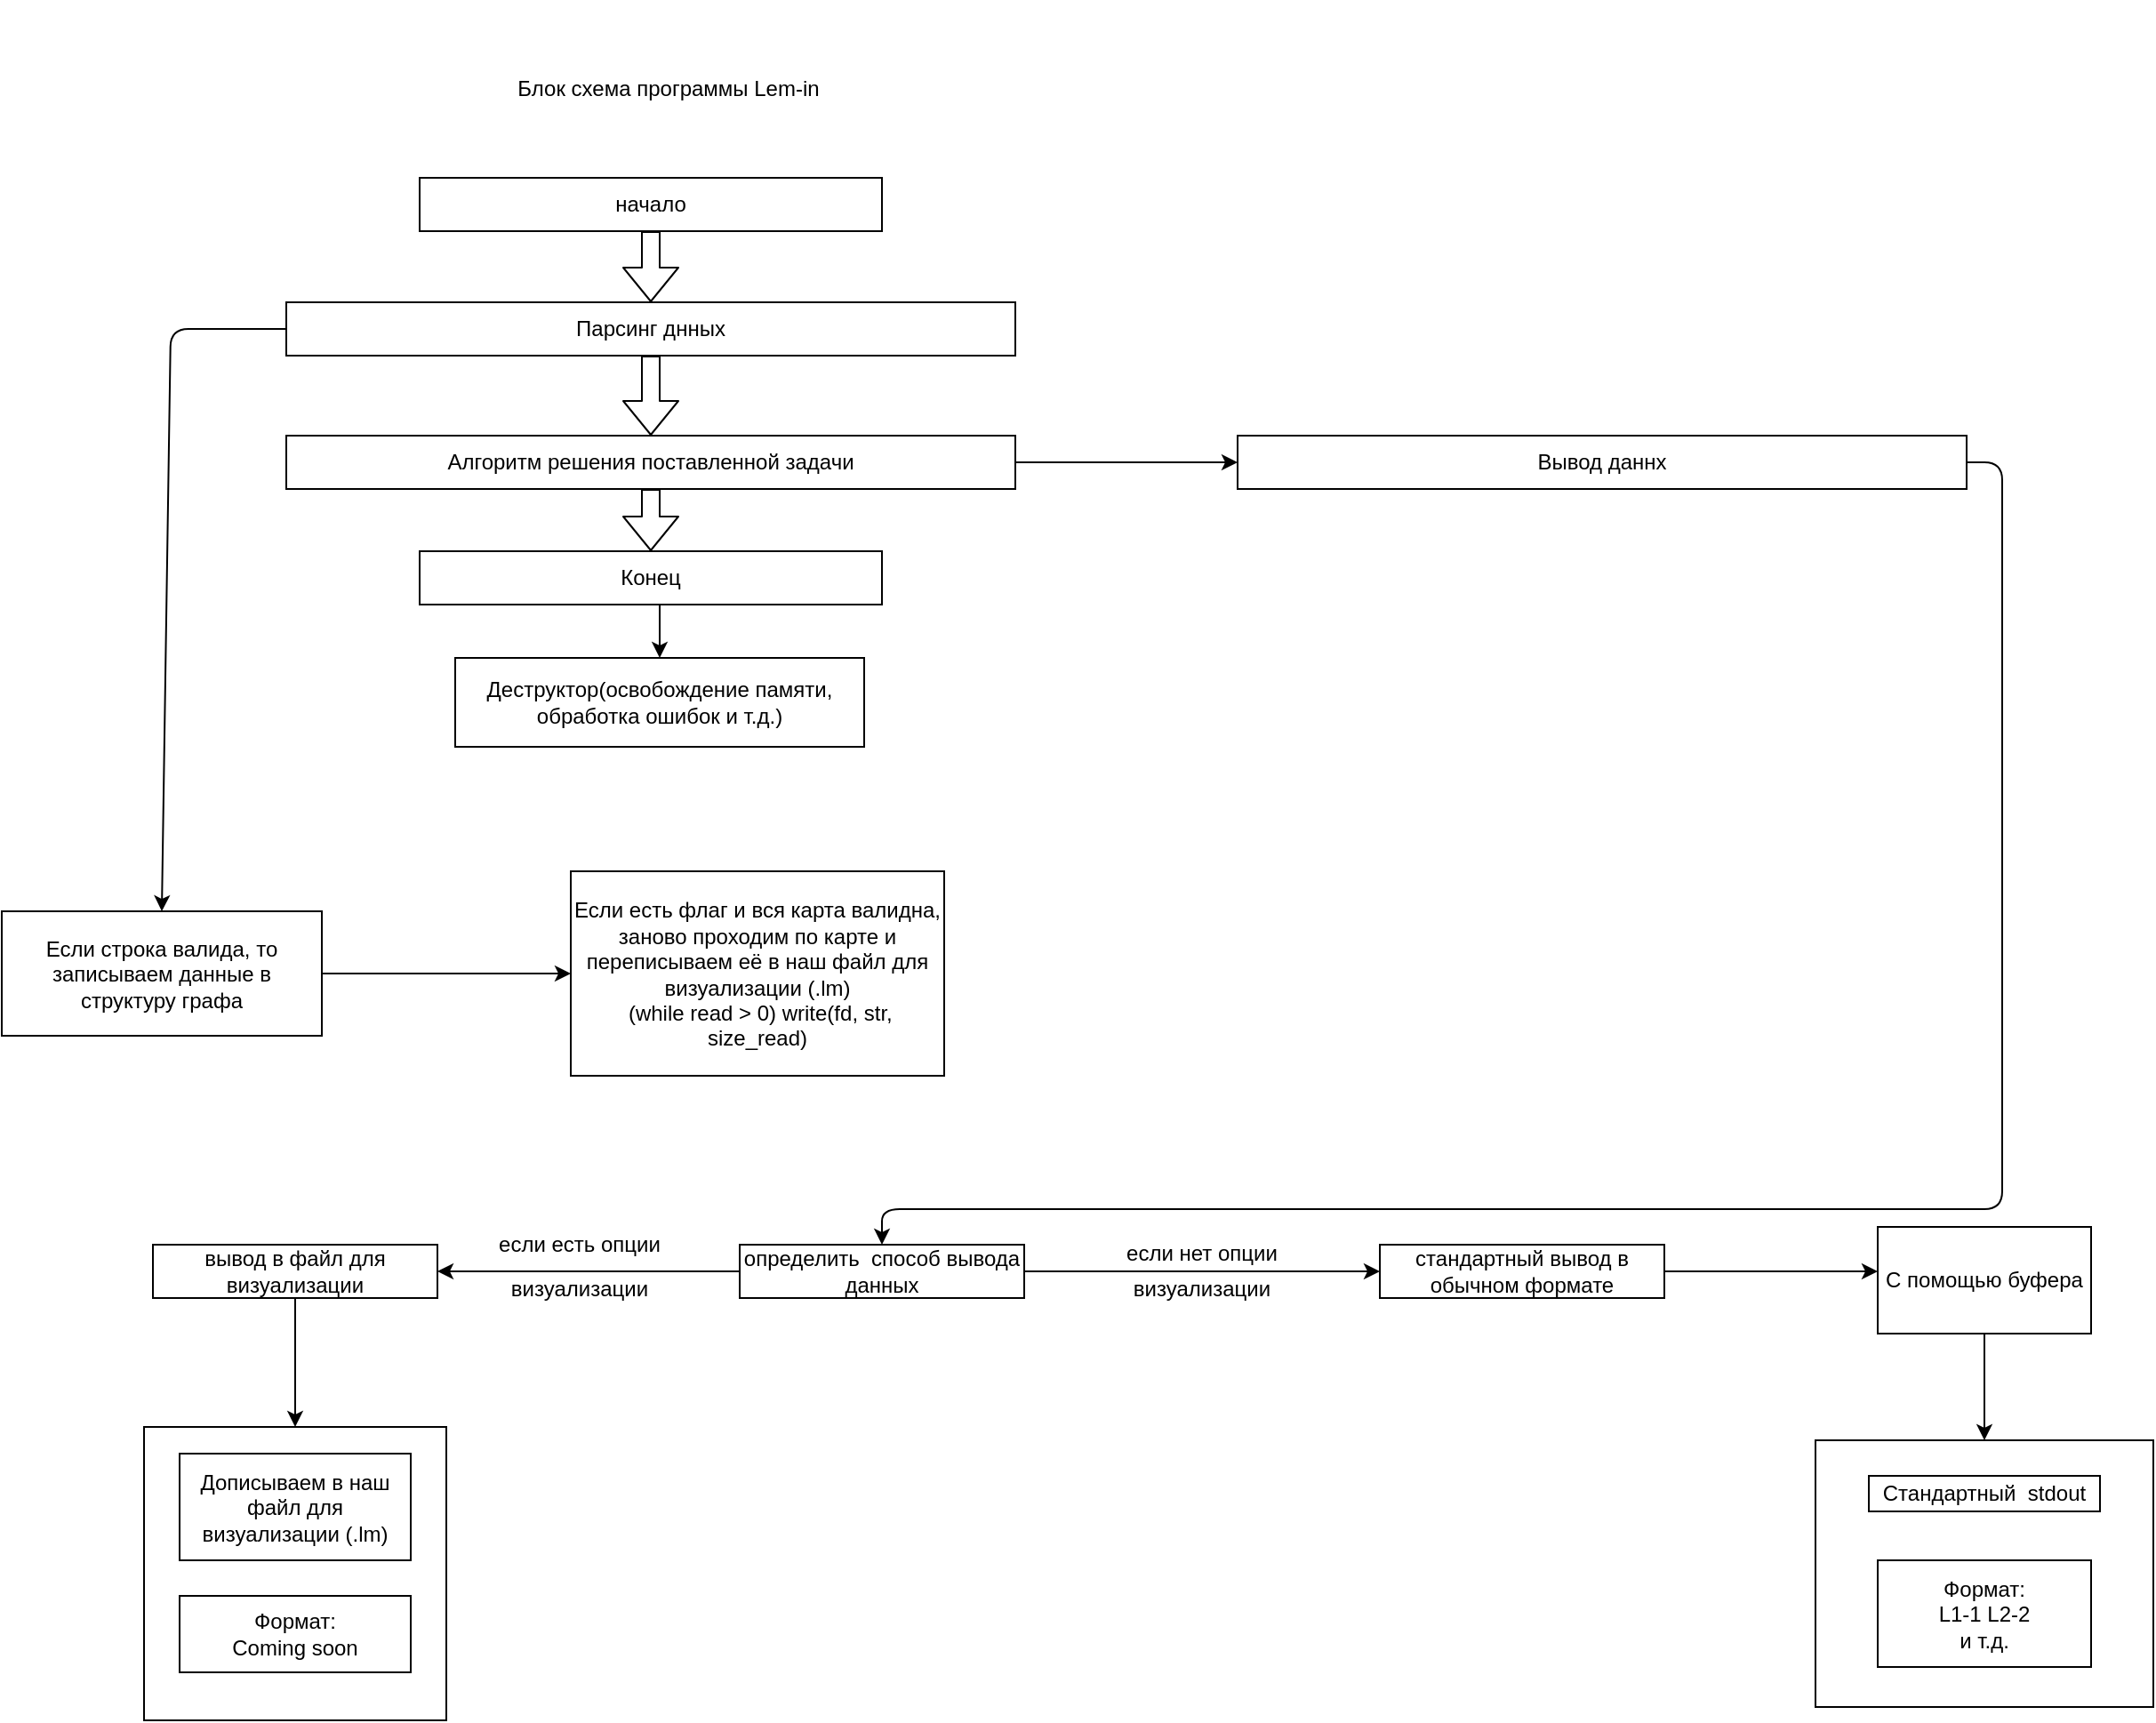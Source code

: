 <mxfile version="12.1.9" type="github" pages="4">
  <diagram id="IuBlKnqQ36GeKzbVnWyI" name="Page-1">
    <mxGraphModel dx="849" dy="3263" grid="1" gridSize="10" guides="1" tooltips="1" connect="1" arrows="1" fold="1" page="1" pageScale="1" pageWidth="827" pageHeight="1169" math="0" shadow="0">
      <root>
        <mxCell id="70QR7fE76TDiEGJoKOWH-0"/>
        <mxCell id="70QR7fE76TDiEGJoKOWH-1" parent="70QR7fE76TDiEGJoKOWH-0"/>
        <mxCell id="70QR7fE76TDiEGJoKOWH-2" value="Блок схема программы Lem-in&lt;br&gt;" style="text;html=1;strokeColor=none;fillColor=none;align=center;verticalAlign=middle;whiteSpace=wrap;rounded=0;" parent="70QR7fE76TDiEGJoKOWH-1" vertex="1">
          <mxGeometry x="290" y="-1200" width="220" height="100" as="geometry"/>
        </mxCell>
        <mxCell id="70QR7fE76TDiEGJoKOWH-3" value="Парсинг днных" style="rounded=0;whiteSpace=wrap;html=1;" parent="70QR7fE76TDiEGJoKOWH-1" vertex="1">
          <mxGeometry x="185" y="-1030" width="410" height="30" as="geometry"/>
        </mxCell>
        <mxCell id="70QR7fE76TDiEGJoKOWH-6" value="" style="endArrow=classic;html=1;entryX=0.5;entryY=0;entryDx=0;entryDy=0;exitX=0;exitY=0.5;exitDx=0;exitDy=0;" parent="70QR7fE76TDiEGJoKOWH-1" source="70QR7fE76TDiEGJoKOWH-3" target="70QR7fE76TDiEGJoKOWH-7" edge="1">
          <mxGeometry width="50" height="50" relative="1" as="geometry">
            <mxPoint x="150" y="-990" as="sourcePoint"/>
            <mxPoint x="380" y="-810" as="targetPoint"/>
            <Array as="points">
              <mxPoint x="120" y="-1015"/>
            </Array>
          </mxGeometry>
        </mxCell>
        <mxCell id="yjAVBK10HBZxViATyy2Q-1" style="edgeStyle=orthogonalEdgeStyle;rounded=0;orthogonalLoop=1;jettySize=auto;html=1;exitX=1;exitY=0.5;exitDx=0;exitDy=0;" parent="70QR7fE76TDiEGJoKOWH-1" source="70QR7fE76TDiEGJoKOWH-7" target="70QR7fE76TDiEGJoKOWH-8" edge="1">
          <mxGeometry relative="1" as="geometry">
            <Array as="points">
              <mxPoint x="255" y="-652"/>
            </Array>
          </mxGeometry>
        </mxCell>
        <mxCell id="70QR7fE76TDiEGJoKOWH-7" value="Если строка валида, то записываем данные в структуру графа" style="rounded=0;whiteSpace=wrap;html=1;" parent="70QR7fE76TDiEGJoKOWH-1" vertex="1">
          <mxGeometry x="25" y="-687.5" width="180" height="70" as="geometry"/>
        </mxCell>
        <mxCell id="70QR7fE76TDiEGJoKOWH-8" value="Если есть флаг и вся карта валидна, заново проходим по карте и переписываем её в наш файл для визуализации (.lm)&lt;br&gt;&amp;nbsp;(while read &amp;gt; 0) write(fd, str, size_read)" style="rounded=0;whiteSpace=wrap;html=1;" parent="70QR7fE76TDiEGJoKOWH-1" vertex="1">
          <mxGeometry x="345" y="-710" width="210" height="115" as="geometry"/>
        </mxCell>
        <mxCell id="P08dZ_8ZiHqVu4landNI-7" style="edgeStyle=orthogonalEdgeStyle;rounded=0;orthogonalLoop=1;jettySize=auto;html=1;exitX=1;exitY=0.5;exitDx=0;exitDy=0;entryX=0;entryY=0.5;entryDx=0;entryDy=0;" parent="70QR7fE76TDiEGJoKOWH-1" source="P08dZ_8ZiHqVu4landNI-1" target="P08dZ_8ZiHqVu4landNI-6" edge="1">
          <mxGeometry relative="1" as="geometry"/>
        </mxCell>
        <mxCell id="P08dZ_8ZiHqVu4landNI-9" style="edgeStyle=orthogonalEdgeStyle;rounded=0;orthogonalLoop=1;jettySize=auto;html=1;exitX=0;exitY=0.5;exitDx=0;exitDy=0;entryX=1;entryY=0.5;entryDx=0;entryDy=0;" parent="70QR7fE76TDiEGJoKOWH-1" source="P08dZ_8ZiHqVu4landNI-1" target="P08dZ_8ZiHqVu4landNI-8" edge="1">
          <mxGeometry relative="1" as="geometry"/>
        </mxCell>
        <mxCell id="P08dZ_8ZiHqVu4landNI-1" value="определить&amp;nbsp; способ вывода данных" style="rounded=0;whiteSpace=wrap;html=1;" parent="70QR7fE76TDiEGJoKOWH-1" vertex="1">
          <mxGeometry x="440" y="-500" width="160" height="30" as="geometry"/>
        </mxCell>
        <mxCell id="P08dZ_8ZiHqVu4landNI-4" value="" style="endArrow=classic;html=1;entryX=0.5;entryY=0;entryDx=0;entryDy=0;exitX=1;exitY=0.5;exitDx=0;exitDy=0;" parent="70QR7fE76TDiEGJoKOWH-1" source="70QR7fE76TDiEGJoKOWH-5" target="P08dZ_8ZiHqVu4landNI-1" edge="1">
          <mxGeometry width="50" height="50" relative="1" as="geometry">
            <mxPoint x="1180" y="-940" as="sourcePoint"/>
            <mxPoint x="210" y="-660" as="targetPoint"/>
            <Array as="points">
              <mxPoint x="1150" y="-940"/>
              <mxPoint x="1150" y="-520"/>
              <mxPoint x="520" y="-520"/>
            </Array>
          </mxGeometry>
        </mxCell>
        <mxCell id="yjAVBK10HBZxViATyy2Q-5" style="edgeStyle=orthogonalEdgeStyle;rounded=0;orthogonalLoop=1;jettySize=auto;html=1;exitX=1;exitY=0.5;exitDx=0;exitDy=0;" parent="70QR7fE76TDiEGJoKOWH-1" source="P08dZ_8ZiHqVu4landNI-6" edge="1">
          <mxGeometry relative="1" as="geometry">
            <mxPoint x="1080" y="-485" as="targetPoint"/>
          </mxGeometry>
        </mxCell>
        <mxCell id="P08dZ_8ZiHqVu4landNI-6" value="стандартный вывод в обычном формате" style="rounded=0;whiteSpace=wrap;html=1;" parent="70QR7fE76TDiEGJoKOWH-1" vertex="1">
          <mxGeometry x="800" y="-500" width="160" height="30" as="geometry"/>
        </mxCell>
        <mxCell id="yjAVBK10HBZxViATyy2Q-29" style="edgeStyle=orthogonalEdgeStyle;rounded=0;orthogonalLoop=1;jettySize=auto;html=1;exitX=0.5;exitY=1;exitDx=0;exitDy=0;entryX=0.5;entryY=0;entryDx=0;entryDy=0;" parent="70QR7fE76TDiEGJoKOWH-1" source="P08dZ_8ZiHqVu4landNI-8" target="yjAVBK10HBZxViATyy2Q-15" edge="1">
          <mxGeometry relative="1" as="geometry"/>
        </mxCell>
        <mxCell id="P08dZ_8ZiHqVu4landNI-8" value="вывод в файл для визуализации" style="rounded=0;whiteSpace=wrap;html=1;" parent="70QR7fE76TDiEGJoKOWH-1" vertex="1">
          <mxGeometry x="110" y="-500" width="160" height="30" as="geometry"/>
        </mxCell>
        <mxCell id="P08dZ_8ZiHqVu4landNI-10" value="если нет опции&lt;br&gt;" style="text;html=1;strokeColor=none;fillColor=none;align=center;verticalAlign=middle;whiteSpace=wrap;rounded=0;" parent="70QR7fE76TDiEGJoKOWH-1" vertex="1">
          <mxGeometry x="620" y="-505" width="160" height="20" as="geometry"/>
        </mxCell>
        <mxCell id="P08dZ_8ZiHqVu4landNI-12" value="если есть опции&lt;br&gt;" style="text;html=1;strokeColor=none;fillColor=none;align=center;verticalAlign=middle;whiteSpace=wrap;rounded=0;" parent="70QR7fE76TDiEGJoKOWH-1" vertex="1">
          <mxGeometry x="270" y="-510" width="160" height="20" as="geometry"/>
        </mxCell>
        <mxCell id="P08dZ_8ZiHqVu4landNI-13" value="визуализации" style="text;html=1;strokeColor=none;fillColor=none;align=center;verticalAlign=middle;whiteSpace=wrap;rounded=0;" parent="70QR7fE76TDiEGJoKOWH-1" vertex="1">
          <mxGeometry x="270" y="-485" width="160" height="20" as="geometry"/>
        </mxCell>
        <mxCell id="P08dZ_8ZiHqVu4landNI-14" value="визуализации" style="text;html=1;strokeColor=none;fillColor=none;align=center;verticalAlign=middle;whiteSpace=wrap;rounded=0;" parent="70QR7fE76TDiEGJoKOWH-1" vertex="1">
          <mxGeometry x="620" y="-485" width="160" height="20" as="geometry"/>
        </mxCell>
        <mxCell id="yjAVBK10HBZxViATyy2Q-3" value="" style="rounded=0;whiteSpace=wrap;html=1;" parent="70QR7fE76TDiEGJoKOWH-1" vertex="1">
          <mxGeometry x="1045" y="-390" width="190" height="150" as="geometry"/>
        </mxCell>
        <mxCell id="70QR7fE76TDiEGJoKOWH-5" value="Вывод даннх" style="rounded=0;whiteSpace=wrap;html=1;" parent="70QR7fE76TDiEGJoKOWH-1" vertex="1">
          <mxGeometry x="720" y="-955" width="410" height="30" as="geometry"/>
        </mxCell>
        <mxCell id="yjAVBK10HBZxViATyy2Q-6" value="" style="endArrow=classic;html=1;exitX=1;exitY=0.5;exitDx=0;exitDy=0;entryX=0;entryY=0.5;entryDx=0;entryDy=0;" parent="70QR7fE76TDiEGJoKOWH-1" source="yjAVBK10HBZxViATyy2Q-23" target="70QR7fE76TDiEGJoKOWH-5" edge="1">
          <mxGeometry width="50" height="50" relative="1" as="geometry">
            <mxPoint x="590" y="-925" as="sourcePoint"/>
            <mxPoint x="170" y="-777.5" as="targetPoint"/>
            <Array as="points"/>
          </mxGeometry>
        </mxCell>
        <mxCell id="yjAVBK10HBZxViATyy2Q-8" value="начало" style="rounded=0;whiteSpace=wrap;html=1;" parent="70QR7fE76TDiEGJoKOWH-1" vertex="1">
          <mxGeometry x="260" y="-1100" width="260" height="30" as="geometry"/>
        </mxCell>
        <mxCell id="aG70zCeq2KR5oKuESdEu-3" style="edgeStyle=orthogonalEdgeStyle;rounded=0;orthogonalLoop=1;jettySize=auto;html=1;exitX=0.5;exitY=1;exitDx=0;exitDy=0;entryX=0.5;entryY=0;entryDx=0;entryDy=0;" edge="1" parent="70QR7fE76TDiEGJoKOWH-1" source="yjAVBK10HBZxViATyy2Q-9" target="aG70zCeq2KR5oKuESdEu-0">
          <mxGeometry relative="1" as="geometry"/>
        </mxCell>
        <mxCell id="yjAVBK10HBZxViATyy2Q-9" value="Конец" style="rounded=0;whiteSpace=wrap;html=1;" parent="70QR7fE76TDiEGJoKOWH-1" vertex="1">
          <mxGeometry x="260" y="-890" width="260" height="30" as="geometry"/>
        </mxCell>
        <mxCell id="yjAVBK10HBZxViATyy2Q-10" value="" style="shape=flexArrow;endArrow=classic;html=1;exitX=0.5;exitY=1;exitDx=0;exitDy=0;entryX=0.5;entryY=0;entryDx=0;entryDy=0;" parent="70QR7fE76TDiEGJoKOWH-1" source="yjAVBK10HBZxViATyy2Q-8" target="70QR7fE76TDiEGJoKOWH-3" edge="1">
          <mxGeometry width="50" height="50" relative="1" as="geometry">
            <mxPoint x="365" y="-1020" as="sourcePoint"/>
            <mxPoint x="415" y="-1070" as="targetPoint"/>
          </mxGeometry>
        </mxCell>
        <mxCell id="yjAVBK10HBZxViATyy2Q-11" value="" style="shape=flexArrow;endArrow=classic;html=1;exitX=0.5;exitY=1;exitDx=0;exitDy=0;entryX=0.5;entryY=0;entryDx=0;entryDy=0;" parent="70QR7fE76TDiEGJoKOWH-1" source="70QR7fE76TDiEGJoKOWH-3" target="yjAVBK10HBZxViATyy2Q-23" edge="1">
          <mxGeometry width="50" height="50" relative="1" as="geometry">
            <mxPoint x="80" y="-90" as="sourcePoint"/>
            <mxPoint x="400" y="-960" as="targetPoint"/>
          </mxGeometry>
        </mxCell>
        <mxCell id="yjAVBK10HBZxViATyy2Q-13" value="Стандартный&amp;nbsp; stdout" style="rounded=0;whiteSpace=wrap;html=1;" parent="70QR7fE76TDiEGJoKOWH-1" vertex="1">
          <mxGeometry x="1075" y="-370" width="130" height="20" as="geometry"/>
        </mxCell>
        <mxCell id="yjAVBK10HBZxViATyy2Q-14" value="Формат:&lt;br&gt;L1-1 L2-2&lt;br&gt;и т.д." style="rounded=0;whiteSpace=wrap;html=1;" parent="70QR7fE76TDiEGJoKOWH-1" vertex="1">
          <mxGeometry x="1080" y="-322.5" width="120" height="60" as="geometry"/>
        </mxCell>
        <mxCell id="yjAVBK10HBZxViATyy2Q-15" value="" style="rounded=0;whiteSpace=wrap;html=1;" parent="70QR7fE76TDiEGJoKOWH-1" vertex="1">
          <mxGeometry x="105" y="-397.5" width="170" height="165" as="geometry"/>
        </mxCell>
        <mxCell id="yjAVBK10HBZxViATyy2Q-18" value="Дописываем в наш файл для визуализации (.lm)" style="rounded=0;whiteSpace=wrap;html=1;" parent="70QR7fE76TDiEGJoKOWH-1" vertex="1">
          <mxGeometry x="125" y="-382.5" width="130" height="60" as="geometry"/>
        </mxCell>
        <mxCell id="yjAVBK10HBZxViATyy2Q-19" value="Формат:&lt;br&gt;Coming soon" style="rounded=0;whiteSpace=wrap;html=1;" parent="70QR7fE76TDiEGJoKOWH-1" vertex="1">
          <mxGeometry x="125" y="-302.5" width="130" height="43" as="geometry"/>
        </mxCell>
        <mxCell id="yjAVBK10HBZxViATyy2Q-20" style="edgeStyle=orthogonalEdgeStyle;rounded=0;orthogonalLoop=1;jettySize=auto;html=1;exitX=0.5;exitY=1;exitDx=0;exitDy=0;" parent="70QR7fE76TDiEGJoKOWH-1" source="yjAVBK10HBZxViATyy2Q-19" target="yjAVBK10HBZxViATyy2Q-19" edge="1">
          <mxGeometry relative="1" as="geometry"/>
        </mxCell>
        <mxCell id="yjAVBK10HBZxViATyy2Q-23" value="Алгоритм решения поставленной задачи" style="rounded=0;whiteSpace=wrap;html=1;" parent="70QR7fE76TDiEGJoKOWH-1" vertex="1">
          <mxGeometry x="185" y="-955" width="410" height="30" as="geometry"/>
        </mxCell>
        <mxCell id="yjAVBK10HBZxViATyy2Q-24" value="" style="shape=flexArrow;endArrow=classic;html=1;exitX=0.5;exitY=1;exitDx=0;exitDy=0;entryX=0.5;entryY=0;entryDx=0;entryDy=0;" parent="70QR7fE76TDiEGJoKOWH-1" source="yjAVBK10HBZxViATyy2Q-23" target="yjAVBK10HBZxViATyy2Q-9" edge="1">
          <mxGeometry width="50" height="50" relative="1" as="geometry">
            <mxPoint x="590" y="-770" as="sourcePoint"/>
            <mxPoint x="640" y="-820" as="targetPoint"/>
            <Array as="points"/>
          </mxGeometry>
        </mxCell>
        <mxCell id="yjAVBK10HBZxViATyy2Q-26" style="edgeStyle=orthogonalEdgeStyle;rounded=0;orthogonalLoop=1;jettySize=auto;html=1;exitX=0.5;exitY=1;exitDx=0;exitDy=0;entryX=0.5;entryY=0;entryDx=0;entryDy=0;" parent="70QR7fE76TDiEGJoKOWH-1" source="yjAVBK10HBZxViATyy2Q-25" target="yjAVBK10HBZxViATyy2Q-3" edge="1">
          <mxGeometry relative="1" as="geometry"/>
        </mxCell>
        <mxCell id="yjAVBK10HBZxViATyy2Q-25" value="С помощью буфера" style="rounded=0;whiteSpace=wrap;html=1;" parent="70QR7fE76TDiEGJoKOWH-1" vertex="1">
          <mxGeometry x="1080" y="-510" width="120" height="60" as="geometry"/>
        </mxCell>
        <mxCell id="aG70zCeq2KR5oKuESdEu-0" value="Деструктор(освобождение памяти, обработка ошибок и т.д.)" style="rounded=0;whiteSpace=wrap;html=1;" vertex="1" parent="70QR7fE76TDiEGJoKOWH-1">
          <mxGeometry x="280" y="-830" width="230" height="50" as="geometry"/>
        </mxCell>
      </root>
    </mxGraphModel>
  </diagram>
  <diagram id="6MLy1zZbLFIsuz1KQNaT" name="Page-2">
    <mxGraphModel dx="849" dy="925" grid="1" gridSize="10" guides="1" tooltips="1" connect="1" arrows="1" fold="1" page="1" pageScale="1" pageWidth="827" pageHeight="1169" math="0" shadow="0">
      <root>
        <mxCell id="Id2d3dVA4Qw0_XKPFbCC-0"/>
        <mxCell id="Id2d3dVA4Qw0_XKPFbCC-1" parent="Id2d3dVA4Qw0_XKPFbCC-0"/>
        <mxCell id="feou47wlenITNWnRFGuk-0" value="Основная структура программы" style="text;html=1;strokeColor=none;fillColor=none;align=center;verticalAlign=middle;whiteSpace=wrap;rounded=0;" parent="Id2d3dVA4Qw0_XKPFbCC-1" vertex="1">
          <mxGeometry x="260" y="10" width="340" height="30" as="geometry"/>
        </mxCell>
        <mxCell id="XpOxNRDngbswz-bvzJzE-0" value="" style="whiteSpace=wrap;html=1;aspect=fixed;" parent="Id2d3dVA4Qw0_XKPFbCC-1" vertex="1">
          <mxGeometry x="80" y="80" width="680" height="680" as="geometry"/>
        </mxCell>
        <mxCell id="XpOxNRDngbswz-bvzJzE-1" value="lem-in" style="text;html=1;strokeColor=none;fillColor=none;align=center;verticalAlign=middle;whiteSpace=wrap;rounded=0;" parent="Id2d3dVA4Qw0_XKPFbCC-1" vertex="1">
          <mxGeometry x="80" y="60" width="60" height="20" as="geometry"/>
        </mxCell>
        <mxCell id="XpOxNRDngbswz-bvzJzE-6" style="edgeStyle=orthogonalEdgeStyle;rounded=0;orthogonalLoop=1;jettySize=auto;html=1;exitX=1;exitY=0.5;exitDx=0;exitDy=0;entryX=0;entryY=0.5;entryDx=0;entryDy=0;" parent="Id2d3dVA4Qw0_XKPFbCC-1" source="XpOxNRDngbswz-bvzJzE-2" target="XpOxNRDngbswz-bvzJzE-4" edge="1">
          <mxGeometry relative="1" as="geometry"/>
        </mxCell>
        <mxCell id="XpOxNRDngbswz-bvzJzE-2" value="статус" style="rounded=0;whiteSpace=wrap;html=1;" parent="Id2d3dVA4Qw0_XKPFbCC-1" vertex="1">
          <mxGeometry x="100" y="90" width="240" height="20" as="geometry"/>
        </mxCell>
        <mxCell id="XpOxNRDngbswz-bvzJzE-9" style="edgeStyle=orthogonalEdgeStyle;rounded=0;orthogonalLoop=1;jettySize=auto;html=1;exitX=1;exitY=0.5;exitDx=0;exitDy=0;entryX=0;entryY=0.5;entryDx=0;entryDy=0;" parent="Id2d3dVA4Qw0_XKPFbCC-1" source="XpOxNRDngbswz-bvzJzE-3" target="XpOxNRDngbswz-bvzJzE-7" edge="1">
          <mxGeometry relative="1" as="geometry"/>
        </mxCell>
        <mxCell id="XpOxNRDngbswz-bvzJzE-3" value="граф" style="rounded=0;whiteSpace=wrap;html=1;" parent="Id2d3dVA4Qw0_XKPFbCC-1" vertex="1">
          <mxGeometry x="100" y="120" width="240" height="20" as="geometry"/>
        </mxCell>
        <mxCell id="XpOxNRDngbswz-bvzJzE-4" value="Перечисление(ошибки обчный статус и тд.)" style="rounded=0;whiteSpace=wrap;html=1;" parent="Id2d3dVA4Qw0_XKPFbCC-1" vertex="1">
          <mxGeometry x="390" y="90" width="290" height="20" as="geometry"/>
        </mxCell>
        <mxCell id="XpOxNRDngbswz-bvzJzE-7" value="Структура" style="rounded=0;whiteSpace=wrap;html=1;" parent="Id2d3dVA4Qw0_XKPFbCC-1" vertex="1">
          <mxGeometry x="390" y="120" width="290" height="20" as="geometry"/>
        </mxCell>
        <mxCell id="XpOxNRDngbswz-bvzJzE-12" style="edgeStyle=orthogonalEdgeStyle;rounded=0;orthogonalLoop=1;jettySize=auto;html=1;exitX=1;exitY=0.5;exitDx=0;exitDy=0;" parent="Id2d3dVA4Qw0_XKPFbCC-1" source="XpOxNRDngbswz-bvzJzE-10" target="XpOxNRDngbswz-bvzJzE-11" edge="1">
          <mxGeometry relative="1" as="geometry"/>
        </mxCell>
        <mxCell id="XpOxNRDngbswz-bvzJzE-10" value="Визуализация" style="rounded=0;whiteSpace=wrap;html=1;" parent="Id2d3dVA4Qw0_XKPFbCC-1" vertex="1">
          <mxGeometry x="100" y="150" width="240" height="20" as="geometry"/>
        </mxCell>
        <mxCell id="XpOxNRDngbswz-bvzJzE-11" value="Структура" style="rounded=0;whiteSpace=wrap;html=1;" parent="Id2d3dVA4Qw0_XKPFbCC-1" vertex="1">
          <mxGeometry x="390" y="150" width="290" height="20" as="geometry"/>
        </mxCell>
        <mxCell id="WgChaiRGqdy0oSyAX2K--2" style="edgeStyle=orthogonalEdgeStyle;rounded=0;orthogonalLoop=1;jettySize=auto;html=1;exitX=1;exitY=0.5;exitDx=0;exitDy=0;entryX=0;entryY=0.5;entryDx=0;entryDy=0;" parent="Id2d3dVA4Qw0_XKPFbCC-1" source="WgChaiRGqdy0oSyAX2K--0" target="WgChaiRGqdy0oSyAX2K--1" edge="1">
          <mxGeometry relative="1" as="geometry"/>
        </mxCell>
        <mxCell id="WgChaiRGqdy0oSyAX2K--0" value="буфер" style="rounded=0;whiteSpace=wrap;html=1;" parent="Id2d3dVA4Qw0_XKPFbCC-1" vertex="1">
          <mxGeometry x="100" y="180" width="240" height="20" as="geometry"/>
        </mxCell>
        <mxCell id="WgChaiRGqdy0oSyAX2K--1" value="Структура" style="rounded=0;whiteSpace=wrap;html=1;" parent="Id2d3dVA4Qw0_XKPFbCC-1" vertex="1">
          <mxGeometry x="390" y="180" width="290" height="20" as="geometry"/>
        </mxCell>
        <mxCell id="iQpZ4bzsgoBlMnYRZNn5-4" value="Путь" style="rounded=0;whiteSpace=wrap;html=1;" parent="Id2d3dVA4Qw0_XKPFbCC-1" vertex="1">
          <mxGeometry x="100" y="220" width="240" height="20" as="geometry"/>
        </mxCell>
        <mxCell id="iQpZ4bzsgoBlMnYRZNn5-5" value="структура" style="rounded=0;whiteSpace=wrap;html=1;" parent="Id2d3dVA4Qw0_XKPFbCC-1" vertex="1">
          <mxGeometry x="390" y="220" width="290" height="20" as="geometry"/>
        </mxCell>
        <mxCell id="iQpZ4bzsgoBlMnYRZNn5-6" style="edgeStyle=orthogonalEdgeStyle;rounded=0;orthogonalLoop=1;jettySize=auto;html=1;exitX=1;exitY=0.5;exitDx=0;exitDy=0;entryX=0;entryY=0.5;entryDx=0;entryDy=0;" parent="Id2d3dVA4Qw0_XKPFbCC-1" edge="1">
          <mxGeometry relative="1" as="geometry">
            <mxPoint x="340" y="229" as="sourcePoint"/>
            <mxPoint x="390" y="229" as="targetPoint"/>
          </mxGeometry>
        </mxCell>
        <mxCell id="V_cW6aQviNg12rvmBbbP-0" value="Муравьи" style="rounded=0;whiteSpace=wrap;html=1;" parent="Id2d3dVA4Qw0_XKPFbCC-1" vertex="1">
          <mxGeometry x="100" y="260" width="240" height="20" as="geometry"/>
        </mxCell>
        <mxCell id="V_cW6aQviNg12rvmBbbP-1" value="структура" style="rounded=0;whiteSpace=wrap;html=1;" parent="Id2d3dVA4Qw0_XKPFbCC-1" vertex="1">
          <mxGeometry x="390" y="260" width="290" height="20" as="geometry"/>
        </mxCell>
        <mxCell id="V_cW6aQviNg12rvmBbbP-2" style="edgeStyle=orthogonalEdgeStyle;rounded=0;orthogonalLoop=1;jettySize=auto;html=1;exitX=1;exitY=0.5;exitDx=0;exitDy=0;entryX=0;entryY=0.5;entryDx=0;entryDy=0;" parent="Id2d3dVA4Qw0_XKPFbCC-1" edge="1">
          <mxGeometry relative="1" as="geometry">
            <mxPoint x="340" y="269" as="sourcePoint"/>
            <mxPoint x="390" y="269" as="targetPoint"/>
          </mxGeometry>
        </mxCell>
      </root>
    </mxGraphModel>
  </diagram>
  <diagram id="4aaQpmsZ0kpih-9BgNMm" name="Page-3">
    <mxGraphModel dx="849" dy="858" grid="1" gridSize="10" guides="1" tooltips="1" connect="1" arrows="1" fold="1" page="1" pageScale="1" pageWidth="827" pageHeight="1169" math="0" shadow="0">
      <root>
        <mxCell id="0"/>
        <mxCell id="1" parent="0"/>
        <mxCell id="rw-wmsg6EbjoOwfhP47d-1" value="" style="rounded=0;whiteSpace=wrap;html=1;" parent="1" vertex="1">
          <mxGeometry x="288.5" y="150" width="213" height="218" as="geometry"/>
        </mxCell>
        <mxCell id="-12Z8EbAYbstD-7HIR9M-1" value="" style="whiteSpace=wrap;html=1;aspect=fixed;" parent="1" vertex="1">
          <mxGeometry x="20" y="20" width="190" height="190" as="geometry"/>
        </mxCell>
        <mxCell id="-12Z8EbAYbstD-7HIR9M-2" value="Граф" style="text;html=1;strokeColor=none;fillColor=none;align=center;verticalAlign=middle;whiteSpace=wrap;rounded=0;" parent="1" vertex="1">
          <mxGeometry x="20" width="40" height="20" as="geometry"/>
        </mxCell>
        <mxCell id="-12Z8EbAYbstD-7HIR9M-5" value="матрица смежности" style="rounded=1;whiteSpace=wrap;html=1;" parent="1" vertex="1">
          <mxGeometry x="30" y="30" width="150" height="30" as="geometry"/>
        </mxCell>
        <mxCell id="-12Z8EbAYbstD-7HIR9M-6" value="Массив стр. комнта" style="rounded=1;whiteSpace=wrap;html=1;" parent="1" vertex="1">
          <mxGeometry x="30" y="70" width="150" height="25" as="geometry"/>
        </mxCell>
        <mxCell id="-12Z8EbAYbstD-7HIR9M-7" value="матрица инцидентности" style="rounded=1;whiteSpace=wrap;html=1;" parent="1" vertex="1">
          <mxGeometry x="30" y="105" width="150" height="25" as="geometry"/>
        </mxCell>
        <mxCell id="-12Z8EbAYbstD-7HIR9M-9" value="" style="endArrow=classic;html=1;entryX=-0.006;entryY=0.178;entryDx=0;entryDy=0;entryPerimeter=0;" parent="1" source="-12Z8EbAYbstD-7HIR9M-6" target="rw-wmsg6EbjoOwfhP47d-1" edge="1">
          <mxGeometry width="50" height="50" relative="1" as="geometry">
            <mxPoint x="230" y="225" as="sourcePoint"/>
            <mxPoint x="310" y="159.28" as="targetPoint"/>
            <Array as="points"/>
          </mxGeometry>
        </mxCell>
        <mxCell id="-12Z8EbAYbstD-7HIR9M-10" value="структура комнаты" style="text;html=1;strokeColor=none;fillColor=none;align=center;verticalAlign=middle;whiteSpace=wrap;rounded=0;" parent="1" vertex="1">
          <mxGeometry x="310" y="92" width="140" height="20" as="geometry"/>
        </mxCell>
        <mxCell id="-12Z8EbAYbstD-7HIR9M-12" value="Массив структур ребер" style="rounded=1;whiteSpace=wrap;html=1;" parent="1" vertex="1">
          <mxGeometry x="320" y="320" width="150" height="30" as="geometry"/>
        </mxCell>
        <mxCell id="-12Z8EbAYbstD-7HIR9M-13" value="" style="endArrow=classic;html=1;exitX=1;exitY=0.5;exitDx=0;exitDy=0;" parent="1" source="-12Z8EbAYbstD-7HIR9M-12" target="-12Z8EbAYbstD-7HIR9M-14" edge="1">
          <mxGeometry width="50" height="50" relative="1" as="geometry">
            <mxPoint x="590" y="525" as="sourcePoint"/>
            <mxPoint x="560" y="340" as="targetPoint"/>
            <Array as="points">
              <mxPoint x="520" y="300"/>
            </Array>
          </mxGeometry>
        </mxCell>
        <mxCell id="-12Z8EbAYbstD-7HIR9M-14" value="" style="whiteSpace=wrap;html=1;aspect=fixed;" parent="1" vertex="1">
          <mxGeometry x="520" y="300" width="200" height="200" as="geometry"/>
        </mxCell>
        <mxCell id="-12Z8EbAYbstD-7HIR9M-15" value="структура ребра" style="text;html=1;strokeColor=none;fillColor=none;align=center;verticalAlign=middle;whiteSpace=wrap;rounded=0;" parent="1" vertex="1">
          <mxGeometry x="520" y="280" width="140" height="20" as="geometry"/>
        </mxCell>
        <mxCell id="-12Z8EbAYbstD-7HIR9M-16" value="Количество ферамона" style="rounded=1;whiteSpace=wrap;html=1;" parent="1" vertex="1">
          <mxGeometry x="540" y="315" width="150" height="30" as="geometry"/>
        </mxCell>
        <mxCell id="-12Z8EbAYbstD-7HIR9M-17" value="указатель на комнату" style="rounded=1;whiteSpace=wrap;html=1;" parent="1" vertex="1">
          <mxGeometry x="545" y="450" width="150" height="30" as="geometry"/>
        </mxCell>
        <mxCell id="-12Z8EbAYbstD-7HIR9M-18" value="" style="curved=1;endArrow=classic;html=1;exitX=0;exitY=0.5;exitDx=0;exitDy=0;entryX=1;entryY=0.5;entryDx=0;entryDy=0;" parent="1" source="-12Z8EbAYbstD-7HIR9M-17" target="-12Z8EbAYbstD-7HIR9M-6" edge="1">
          <mxGeometry width="50" height="50" relative="1" as="geometry">
            <mxPoint x="445" y="609" as="sourcePoint"/>
            <mxPoint x="495" y="559" as="targetPoint"/>
            <Array as="points">
              <mxPoint x="490" y="630"/>
              <mxPoint x="280" y="640"/>
              <mxPoint x="-70" y="510"/>
            </Array>
          </mxGeometry>
        </mxCell>
        <mxCell id="-12Z8EbAYbstD-7HIR9M-27" value="&lt;table border=&quot;0&quot; width=&quot;100%&quot; style=&quot;width: 100% ; height: 100% ; border-collapse: collapse&quot;&gt;&lt;tbody&gt;&lt;tr&gt;&lt;td align=&quot;center&quot;&gt;0&lt;/td&gt;&lt;td align=&quot;center&quot;&gt;1&lt;/td&gt;&lt;td align=&quot;center&quot;&gt;1&lt;/td&gt;&lt;/tr&gt;&lt;tr&gt;&lt;td align=&quot;center&quot;&gt;1&lt;/td&gt;&lt;td align=&quot;center&quot;&gt;0&lt;/td&gt;&lt;td align=&quot;center&quot;&gt;1&lt;/td&gt;&lt;/tr&gt;&lt;tr&gt;&lt;td align=&quot;center&quot;&gt;1&lt;/td&gt;&lt;td align=&quot;center&quot;&gt;1&lt;/td&gt;&lt;td align=&quot;center&quot;&gt;0&lt;/td&gt;&lt;/tr&gt;&lt;/tbody&gt;&lt;/table&gt;" style="text;html=1;strokeColor=#c0c0c0;fillColor=none;overflow=fill;" parent="1" vertex="1">
          <mxGeometry x="100" y="780" width="180" height="140" as="geometry"/>
        </mxCell>
        <mxCell id="-12Z8EbAYbstD-7HIR9M-28" value="Номера комнат(вершины)" style="text;html=1;strokeColor=none;fillColor=none;align=center;verticalAlign=middle;whiteSpace=wrap;rounded=0;" parent="1" vertex="1">
          <mxGeometry x="100" y="760" width="170" height="20" as="geometry"/>
        </mxCell>
        <mxCell id="-12Z8EbAYbstD-7HIR9M-29" value="Номера комнат(вершины)" style="text;html=1;strokeColor=none;fillColor=none;align=center;verticalAlign=middle;whiteSpace=wrap;rounded=0;rotation=90;" parent="1" vertex="1">
          <mxGeometry y="850" width="170" height="20" as="geometry"/>
        </mxCell>
        <mxCell id="-12Z8EbAYbstD-7HIR9M-30" value="" style="endArrow=classic;html=1;entryX=-0.011;entryY=-0.015;entryDx=0;entryDy=0;entryPerimeter=0;exitX=1;exitY=0.5;exitDx=0;exitDy=0;" parent="1" source="-12Z8EbAYbstD-7HIR9M-5" target="-12Z8EbAYbstD-7HIR9M-27" edge="1">
          <mxGeometry width="50" height="50" relative="1" as="geometry">
            <mxPoint x="210" y="790" as="sourcePoint"/>
            <mxPoint x="260" y="740" as="targetPoint"/>
          </mxGeometry>
        </mxCell>
        <mxCell id="-12Z8EbAYbstD-7HIR9M-33" value="Название комнаты" style="rounded=1;whiteSpace=wrap;html=1;" parent="1" vertex="1">
          <mxGeometry x="320" y="160" width="150" height="25" as="geometry"/>
        </mxCell>
        <mxCell id="-12Z8EbAYbstD-7HIR9M-34" value="координаты" style="rounded=1;whiteSpace=wrap;html=1;" parent="1" vertex="1">
          <mxGeometry x="320" y="197.5" width="150" height="25" as="geometry"/>
        </mxCell>
        <mxCell id="-12Z8EbAYbstD-7HIR9M-38" value="" style="rounded=0;whiteSpace=wrap;html=1;" parent="1" vertex="1">
          <mxGeometry x="560" y="114.5" width="190" height="88" as="geometry"/>
        </mxCell>
        <mxCell id="-12Z8EbAYbstD-7HIR9M-39" value="координаты" style="rounded=1;whiteSpace=wrap;html=1;" parent="1" vertex="1">
          <mxGeometry x="560" y="89.5" width="150" height="25" as="geometry"/>
        </mxCell>
        <mxCell id="-12Z8EbAYbstD-7HIR9M-40" value="" style="rounded=0;whiteSpace=wrap;html=1;" parent="1" vertex="1">
          <mxGeometry x="575" y="130" width="65" height="20" as="geometry"/>
        </mxCell>
        <mxCell id="-12Z8EbAYbstD-7HIR9M-41" value="X" style="text;html=1;strokeColor=none;fillColor=none;align=center;verticalAlign=middle;whiteSpace=wrap;rounded=0;" parent="1" vertex="1">
          <mxGeometry x="580" y="130" width="40" height="20" as="geometry"/>
        </mxCell>
        <mxCell id="-12Z8EbAYbstD-7HIR9M-43" value="" style="rounded=0;whiteSpace=wrap;html=1;" parent="1" vertex="1">
          <mxGeometry x="575" y="160" width="65" height="20" as="geometry"/>
        </mxCell>
        <mxCell id="-12Z8EbAYbstD-7HIR9M-44" value="Y" style="text;html=1;strokeColor=none;fillColor=none;align=center;verticalAlign=middle;whiteSpace=wrap;rounded=0;" parent="1" vertex="1">
          <mxGeometry x="580" y="160" width="40" height="20" as="geometry"/>
        </mxCell>
        <mxCell id="-12Z8EbAYbstD-7HIR9M-45" value="" style="endArrow=classic;html=1;exitX=1;exitY=0.5;exitDx=0;exitDy=0;entryX=0;entryY=0.25;entryDx=0;entryDy=0;" parent="1" source="-12Z8EbAYbstD-7HIR9M-34" target="-12Z8EbAYbstD-7HIR9M-39" edge="1">
          <mxGeometry width="50" height="50" relative="1" as="geometry">
            <mxPoint x="515" y="265" as="sourcePoint"/>
            <mxPoint x="565" y="215" as="targetPoint"/>
          </mxGeometry>
        </mxCell>
        <mxCell id="-12Z8EbAYbstD-7HIR9M-46" value="количество ребер(связей)" style="rounded=1;whiteSpace=wrap;html=1;" parent="1" vertex="1">
          <mxGeometry x="320" y="282.5" width="150" height="25" as="geometry"/>
        </mxCell>
        <mxCell id="-12Z8EbAYbstD-7HIR9M-49" value="" style="shape=flexArrow;endArrow=classic;html=1;entryX=0.5;entryY=0;entryDx=0;entryDy=0;" parent="1" source="-12Z8EbAYbstD-7HIR9M-12" edge="1">
          <mxGeometry width="50" height="50" relative="1" as="geometry">
            <mxPoint x="410" y="360" as="sourcePoint"/>
            <mxPoint x="635" y="760" as="targetPoint"/>
          </mxGeometry>
        </mxCell>
        <mxCell id="-12Z8EbAYbstD-7HIR9M-58" value="" style="rounded=0;comic=1;strokeWidth=2;endArrow=blockThin;html=1;fontFamily=Comic Sans MS;fontStyle=1;exitX=0.5;exitY=1;exitDx=0;exitDy=0;entryX=0.09;entryY=-0.07;entryDx=0;entryDy=0;entryPerimeter=0;" parent="1" source="-12Z8EbAYbstD-7HIR9M-14" edge="1">
          <mxGeometry width="50" height="50" relative="1" as="geometry">
            <mxPoint x="635" y="634" as="sourcePoint"/>
            <mxPoint x="507.9" y="755.8" as="targetPoint"/>
          </mxGeometry>
        </mxCell>
        <mxCell id="-12Z8EbAYbstD-7HIR9M-59" value="" style="rounded=0;comic=1;strokeWidth=2;endArrow=blockThin;html=1;fontFamily=Comic Sans MS;fontStyle=1;entryX=0.31;entryY=-0.053;entryDx=0;entryDy=0;entryPerimeter=0;" parent="1" edge="1">
          <mxGeometry width="50" height="50" relative="1" as="geometry">
            <mxPoint x="620" y="500" as="sourcePoint"/>
            <mxPoint x="576.1" y="756.82" as="targetPoint"/>
          </mxGeometry>
        </mxCell>
        <mxCell id="-12Z8EbAYbstD-7HIR9M-60" value="" style="rounded=0;comic=1;strokeWidth=2;endArrow=blockThin;html=1;fontFamily=Comic Sans MS;fontStyle=1;" parent="1" edge="1">
          <mxGeometry width="50" height="50" relative="1" as="geometry">
            <mxPoint x="620" y="503" as="sourcePoint"/>
            <mxPoint x="650" y="750" as="targetPoint"/>
          </mxGeometry>
        </mxCell>
        <mxCell id="-12Z8EbAYbstD-7HIR9M-62" value="" style="rounded=0;comic=1;strokeWidth=2;endArrow=blockThin;html=1;fontFamily=Comic Sans MS;fontStyle=1;" parent="1" edge="1">
          <mxGeometry width="50" height="50" relative="1" as="geometry">
            <mxPoint x="620" y="500" as="sourcePoint"/>
            <mxPoint x="750" y="750" as="targetPoint"/>
          </mxGeometry>
        </mxCell>
        <mxCell id="vPUwJoifgNaBdUZhoC46-2" value="" style="rounded=0;whiteSpace=wrap;html=1;" parent="1" vertex="1">
          <mxGeometry x="85" y="1050" width="245" height="180" as="geometry"/>
        </mxCell>
        <mxCell id="vPUwJoifgNaBdUZhoC46-3" value="Буфер" style="text;html=1;strokeColor=none;fillColor=none;align=center;verticalAlign=middle;whiteSpace=wrap;rounded=0;" parent="1" vertex="1">
          <mxGeometry x="85" y="1030" width="55" height="20" as="geometry"/>
        </mxCell>
        <mxCell id="vPUwJoifgNaBdUZhoC46-4" value="Строка_буфер[фиксированного размера (BUF_SIZE)] из стека" style="rounded=0;whiteSpace=wrap;html=1;" parent="1" vertex="1">
          <mxGeometry x="107.5" y="1070" width="200" height="35" as="geometry"/>
        </mxCell>
        <mxCell id="vPUwJoifgNaBdUZhoC46-5" value="Текущие положение&amp;nbsp;" style="rounded=0;whiteSpace=wrap;html=1;" parent="1" vertex="1">
          <mxGeometry x="107.5" y="1122.5" width="200" height="35" as="geometry"/>
        </mxCell>
        <mxCell id="vPUwJoifgNaBdUZhoC46-6" value="Конец буфера" style="rounded=0;whiteSpace=wrap;html=1;" parent="1" vertex="1">
          <mxGeometry x="105" y="1169" width="200" height="35" as="geometry"/>
        </mxCell>
        <mxCell id="THmEjyQcd0szI2f3kqm9-1" value="" style="rounded=0;whiteSpace=wrap;html=1;" parent="1" vertex="1">
          <mxGeometry x="83.5" y="1310" width="245" height="130" as="geometry"/>
        </mxCell>
        <mxCell id="THmEjyQcd0szI2f3kqm9-3" value="Флаг(t_boolean)" style="rounded=0;whiteSpace=wrap;html=1;" parent="1" vertex="1">
          <mxGeometry x="103.5" y="1330" width="200" height="35" as="geometry"/>
        </mxCell>
        <mxCell id="EqJMiD2DDN_o2IAijeCI-8" style="edgeStyle=orthogonalEdgeStyle;rounded=0;orthogonalLoop=1;jettySize=auto;html=1;exitX=1;exitY=0.5;exitDx=0;exitDy=0;entryX=-0.005;entryY=0.121;entryDx=0;entryDy=0;entryPerimeter=0;" parent="1" source="THmEjyQcd0szI2f3kqm9-4" target="THmEjyQcd0szI2f3kqm9-9" edge="1">
          <mxGeometry relative="1" as="geometry">
            <Array as="points">
              <mxPoint x="380" y="1400"/>
              <mxPoint x="380" y="1086"/>
            </Array>
          </mxGeometry>
        </mxCell>
        <mxCell id="THmEjyQcd0szI2f3kqm9-4" value="Структура файл" style="rounded=0;whiteSpace=wrap;html=1;" parent="1" vertex="1">
          <mxGeometry x="103.5" y="1382.5" width="200" height="35" as="geometry"/>
        </mxCell>
        <mxCell id="THmEjyQcd0szI2f3kqm9-6" value="Визуализация" style="text;html=1;strokeColor=none;fillColor=none;align=center;verticalAlign=middle;whiteSpace=wrap;rounded=0;" parent="1" vertex="1">
          <mxGeometry x="81.5" y="1290" width="93" height="20" as="geometry"/>
        </mxCell>
        <mxCell id="THmEjyQcd0szI2f3kqm9-9" value="" style="rounded=0;whiteSpace=wrap;html=1;" parent="1" vertex="1">
          <mxGeometry x="482" y="1070" width="245" height="130" as="geometry"/>
        </mxCell>
        <mxCell id="THmEjyQcd0szI2f3kqm9-10" value="Дескриптор" style="rounded=0;whiteSpace=wrap;html=1;" parent="1" vertex="1">
          <mxGeometry x="502" y="1090" width="200" height="35" as="geometry"/>
        </mxCell>
        <mxCell id="THmEjyQcd0szI2f3kqm9-11" value="Название файла(.lm) - всегда статичное" style="rounded=0;whiteSpace=wrap;html=1;" parent="1" vertex="1">
          <mxGeometry x="504" y="1142.5" width="200" height="35" as="geometry"/>
        </mxCell>
        <mxCell id="THmEjyQcd0szI2f3kqm9-12" value="Файл" style="text;html=1;strokeColor=none;fillColor=none;align=center;verticalAlign=middle;whiteSpace=wrap;rounded=0;" parent="1" vertex="1">
          <mxGeometry x="480" y="1050" width="93" height="20" as="geometry"/>
        </mxCell>
        <mxCell id="ItkZbXfxWz6UWVwRD83I-1" value="" style="rounded=0;whiteSpace=wrap;html=1;" parent="1" vertex="1">
          <mxGeometry x="482" y="1295" width="245" height="235" as="geometry"/>
        </mxCell>
        <mxCell id="ItkZbXfxWz6UWVwRD83I-2" value="Путь" style="text;html=1;strokeColor=none;fillColor=none;align=center;verticalAlign=middle;whiteSpace=wrap;rounded=0;" parent="1" vertex="1">
          <mxGeometry x="482" y="1275" width="55" height="20" as="geometry"/>
        </mxCell>
        <mxCell id="ItkZbXfxWz6UWVwRD83I-3" value="Начало" style="rounded=0;whiteSpace=wrap;html=1;" parent="1" vertex="1">
          <mxGeometry x="504.5" y="1315" width="200" height="35" as="geometry"/>
        </mxCell>
        <mxCell id="ItkZbXfxWz6UWVwRD83I-4" value="Конец" style="rounded=0;whiteSpace=wrap;html=1;" parent="1" vertex="1">
          <mxGeometry x="504.5" y="1367.5" width="200" height="35" as="geometry"/>
        </mxCell>
        <mxCell id="ItkZbXfxWz6UWVwRD83I-5" value="Массив комнат по которым мы дойдём до конца" style="rounded=0;whiteSpace=wrap;html=1;" parent="1" vertex="1">
          <mxGeometry x="507.5" y="1470" width="200" height="35" as="geometry"/>
        </mxCell>
        <mxCell id="FGVmUWFZReUc8Gdw65SD-5" value="" style="group" parent="1" vertex="1" connectable="0">
          <mxGeometry x="460" y="740" width="110" height="110" as="geometry"/>
        </mxCell>
        <mxCell id="FGVmUWFZReUc8Gdw65SD-1" value="" style="whiteSpace=wrap;html=1;aspect=fixed;" parent="FGVmUWFZReUc8Gdw65SD-5" vertex="1">
          <mxGeometry y="15.0" width="79.167" height="79.167" as="geometry"/>
        </mxCell>
        <mxCell id="FGVmUWFZReUc8Gdw65SD-3" value="&lt;font style=&quot;font-size: 8px&quot;&gt;Количество ферамона&lt;/font&gt;" style="rounded=1;whiteSpace=wrap;html=1;" parent="FGVmUWFZReUc8Gdw65SD-5" vertex="1">
          <mxGeometry x="12" y="18" width="58" height="32" as="geometry"/>
        </mxCell>
        <mxCell id="FGVmUWFZReUc8Gdw65SD-4" value="&lt;font style=&quot;font-size: 7px&quot;&gt;указатель на комнату 1&lt;/font&gt;" style="rounded=1;whiteSpace=wrap;html=1;" parent="FGVmUWFZReUc8Gdw65SD-5" vertex="1">
          <mxGeometry x="12" y="54.5" width="53" height="34" as="geometry"/>
        </mxCell>
        <mxCell id="FGVmUWFZReUc8Gdw65SD-17" value="" style="group" parent="1" vertex="1" connectable="0">
          <mxGeometry x="539" y="740" width="110" height="110" as="geometry"/>
        </mxCell>
        <mxCell id="FGVmUWFZReUc8Gdw65SD-18" value="" style="whiteSpace=wrap;html=1;aspect=fixed;" parent="FGVmUWFZReUc8Gdw65SD-17" vertex="1">
          <mxGeometry y="15.0" width="79.167" height="79.167" as="geometry"/>
        </mxCell>
        <mxCell id="FGVmUWFZReUc8Gdw65SD-19" value="&lt;font style=&quot;font-size: 8px&quot;&gt;Количество ферамона&lt;/font&gt;" style="rounded=1;whiteSpace=wrap;html=1;" parent="FGVmUWFZReUc8Gdw65SD-17" vertex="1">
          <mxGeometry x="12" y="18" width="58" height="32" as="geometry"/>
        </mxCell>
        <mxCell id="FGVmUWFZReUc8Gdw65SD-20" value="&lt;font style=&quot;font-size: 7px&quot;&gt;указатель на комнату 2&lt;/font&gt;" style="rounded=1;whiteSpace=wrap;html=1;" parent="FGVmUWFZReUc8Gdw65SD-17" vertex="1">
          <mxGeometry x="12" y="54.5" width="53" height="34" as="geometry"/>
        </mxCell>
        <mxCell id="FGVmUWFZReUc8Gdw65SD-21" value="" style="group" parent="1" vertex="1" connectable="0">
          <mxGeometry x="618" y="740" width="110" height="110" as="geometry"/>
        </mxCell>
        <mxCell id="FGVmUWFZReUc8Gdw65SD-22" value="" style="whiteSpace=wrap;html=1;aspect=fixed;" parent="FGVmUWFZReUc8Gdw65SD-21" vertex="1">
          <mxGeometry y="15.0" width="79.167" height="79.167" as="geometry"/>
        </mxCell>
        <mxCell id="FGVmUWFZReUc8Gdw65SD-23" value="&lt;font style=&quot;font-size: 8px&quot;&gt;Количество ферамона&lt;/font&gt;" style="rounded=1;whiteSpace=wrap;html=1;" parent="FGVmUWFZReUc8Gdw65SD-21" vertex="1">
          <mxGeometry x="12" y="18" width="58" height="32" as="geometry"/>
        </mxCell>
        <mxCell id="FGVmUWFZReUc8Gdw65SD-24" value="&lt;font style=&quot;font-size: 7px&quot;&gt;указатель на комнату 3&lt;/font&gt;" style="rounded=1;whiteSpace=wrap;html=1;" parent="FGVmUWFZReUc8Gdw65SD-21" vertex="1">
          <mxGeometry x="12" y="54.5" width="53" height="34" as="geometry"/>
        </mxCell>
        <mxCell id="FGVmUWFZReUc8Gdw65SD-25" value="" style="group" parent="1" vertex="1" connectable="0">
          <mxGeometry x="700" y="740" width="110" height="110" as="geometry"/>
        </mxCell>
        <mxCell id="FGVmUWFZReUc8Gdw65SD-26" value="" style="whiteSpace=wrap;html=1;aspect=fixed;" parent="FGVmUWFZReUc8Gdw65SD-25" vertex="1">
          <mxGeometry y="15.0" width="79.167" height="79.167" as="geometry"/>
        </mxCell>
        <mxCell id="FGVmUWFZReUc8Gdw65SD-27" value="&lt;font style=&quot;font-size: 8px&quot;&gt;Количество ферамона&lt;/font&gt;" style="rounded=1;whiteSpace=wrap;html=1;" parent="FGVmUWFZReUc8Gdw65SD-25" vertex="1">
          <mxGeometry x="12" y="18" width="58" height="32" as="geometry"/>
        </mxCell>
        <mxCell id="FGVmUWFZReUc8Gdw65SD-28" value="&lt;font style=&quot;font-size: 7px&quot;&gt;указатель на комнату 4&lt;/font&gt;" style="rounded=1;whiteSpace=wrap;html=1;" parent="FGVmUWFZReUc8Gdw65SD-25" vertex="1">
          <mxGeometry x="16" y="54.5" width="53" height="34" as="geometry"/>
        </mxCell>
        <mxCell id="1eWkoF9FCEJjoOAdKbmf-2" value="Размер пути (количество комнат)" style="rounded=0;whiteSpace=wrap;html=1;" parent="1" vertex="1">
          <mxGeometry x="507.5" y="1414" width="200" height="35" as="geometry"/>
        </mxCell>
        <mxCell id="EqJMiD2DDN_o2IAijeCI-1" value="" style="rounded=0;whiteSpace=wrap;html=1;" parent="1" vertex="1">
          <mxGeometry x="81" y="1540" width="245" height="130" as="geometry"/>
        </mxCell>
        <mxCell id="EqJMiD2DDN_o2IAijeCI-2" value="Муравей" style="text;html=1;strokeColor=none;fillColor=none;align=center;verticalAlign=middle;whiteSpace=wrap;rounded=0;" parent="1" vertex="1">
          <mxGeometry x="81" y="1520" width="55" height="20" as="geometry"/>
        </mxCell>
        <mxCell id="EqJMiD2DDN_o2IAijeCI-3" value="Имя - строка" style="rounded=0;whiteSpace=wrap;html=1;" parent="1" vertex="1">
          <mxGeometry x="103.5" y="1560" width="200" height="35" as="geometry"/>
        </mxCell>
        <mxCell id="EqJMiD2DDN_o2IAijeCI-7" style="edgeStyle=orthogonalEdgeStyle;rounded=0;orthogonalLoop=1;jettySize=auto;html=1;exitX=1;exitY=0.5;exitDx=0;exitDy=0;entryX=-0.001;entryY=0.165;entryDx=0;entryDy=0;entryPerimeter=0;" parent="1" source="EqJMiD2DDN_o2IAijeCI-4" target="ItkZbXfxWz6UWVwRD83I-1" edge="1">
          <mxGeometry relative="1" as="geometry">
            <Array as="points">
              <mxPoint x="450" y="1630"/>
              <mxPoint x="450" y="1334"/>
            </Array>
          </mxGeometry>
        </mxCell>
        <mxCell id="EqJMiD2DDN_o2IAijeCI-4" value="Путь" style="rounded=0;whiteSpace=wrap;html=1;" parent="1" vertex="1">
          <mxGeometry x="103.5" y="1612.5" width="200" height="35" as="geometry"/>
        </mxCell>
        <mxCell id="rw-wmsg6EbjoOwfhP47d-3" value="Номер муравья = index += 1),&amp;nbsp;&lt;br&gt;если -1 -- то комната занята" style="rounded=1;whiteSpace=wrap;html=1;" parent="1" vertex="1">
          <mxGeometry x="300" y="234" width="190" height="36" as="geometry"/>
        </mxCell>
        <mxCell id="p1wBadYiH8ae8JkYm8uJ-1" value="" style="rounded=0;whiteSpace=wrap;html=1;" parent="1" vertex="1">
          <mxGeometry x="87.5" y="1750" width="245" height="130" as="geometry"/>
        </mxCell>
        <mxCell id="p1wBadYiH8ae8JkYm8uJ-2" value="Колония" style="text;html=1;strokeColor=none;fillColor=none;align=center;verticalAlign=middle;whiteSpace=wrap;rounded=0;" parent="1" vertex="1">
          <mxGeometry x="87.5" y="1730" width="55" height="20" as="geometry"/>
        </mxCell>
        <mxCell id="p1wBadYiH8ae8JkYm8uJ-3" value="Количество муравьёв" style="rounded=0;whiteSpace=wrap;html=1;" parent="1" vertex="1">
          <mxGeometry x="110" y="1770" width="200" height="35" as="geometry"/>
        </mxCell>
        <mxCell id="p1wBadYiH8ae8JkYm8uJ-7" style="edgeStyle=orthogonalEdgeStyle;rounded=0;orthogonalLoop=1;jettySize=auto;html=1;exitX=1;exitY=0.5;exitDx=0;exitDy=0;entryX=0.5;entryY=1;entryDx=0;entryDy=0;" parent="1" source="p1wBadYiH8ae8JkYm8uJ-4" target="EqJMiD2DDN_o2IAijeCI-1" edge="1">
          <mxGeometry relative="1" as="geometry">
            <Array as="points">
              <mxPoint x="360" y="1840"/>
              <mxPoint x="360" y="1730"/>
              <mxPoint x="204" y="1730"/>
            </Array>
          </mxGeometry>
        </mxCell>
        <mxCell id="p1wBadYiH8ae8JkYm8uJ-4" value="Массив структур - малочим" style="rounded=0;whiteSpace=wrap;html=1;" parent="1" vertex="1">
          <mxGeometry x="110" y="1822.5" width="200" height="35" as="geometry"/>
        </mxCell>
        <mxCell id="p1wBadYiH8ae8JkYm8uJ-5" style="edgeStyle=orthogonalEdgeStyle;rounded=0;orthogonalLoop=1;jettySize=auto;html=1;exitX=0.5;exitY=1;exitDx=0;exitDy=0;" parent="1" source="p1wBadYiH8ae8JkYm8uJ-1" target="p1wBadYiH8ae8JkYm8uJ-1" edge="1">
          <mxGeometry relative="1" as="geometry"/>
        </mxCell>
      </root>
    </mxGraphModel>
  </diagram>
  <diagram id="-CKuotzTBmiSg6UkrPOz" name="Page-4">
    <mxGraphModel dx="1820" dy="1019" grid="1" gridSize="10" guides="1" tooltips="1" connect="1" arrows="1" fold="1" page="1" pageScale="1" pageWidth="827" pageHeight="1169" math="0" shadow="0">
      <root>
        <mxCell id="lSJyIV0qhKJ-N89eUYVq-0"/>
        <mxCell id="lSJyIV0qhKJ-N89eUYVq-1" parent="lSJyIV0qhKJ-N89eUYVq-0"/>
        <mxCell id="lSJyIV0qhKJ-N89eUYVq-14" value="" style="rounded=0;whiteSpace=wrap;html=1;" parent="lSJyIV0qhKJ-N89eUYVq-1" vertex="1">
          <mxGeometry x="95" y="40" width="520" height="310" as="geometry"/>
        </mxCell>
        <mxCell id="lSJyIV0qhKJ-N89eUYVq-10" value="Карта которая прошла валидацию" style="rounded=0;whiteSpace=wrap;html=1;" parent="lSJyIV0qhKJ-N89eUYVq-1" vertex="1">
          <mxGeometry x="230" y="70" width="270" height="80" as="geometry"/>
        </mxCell>
        <mxCell id="lSJyIV0qhKJ-N89eUYVq-12" value="Инструкции в формате строки" style="rounded=0;whiteSpace=wrap;html=1;" parent="lSJyIV0qhKJ-N89eUYVq-1" vertex="1">
          <mxGeometry x="220" y="170" width="270" height="80" as="geometry"/>
        </mxCell>
        <mxCell id="2Pbe4hNT9aX6c33_JXzW-2" value="Файл для визуализации (.lm)" style="text;html=1;strokeColor=none;fillColor=none;align=center;verticalAlign=middle;whiteSpace=wrap;rounded=0;" parent="lSJyIV0qhKJ-N89eUYVq-1" vertex="1">
          <mxGeometry x="80" y="10" width="610" height="20" as="geometry"/>
        </mxCell>
        <mxCell id="2Pbe4hNT9aX6c33_JXzW-3" value="Феромоны" style="text;html=1;strokeColor=none;fillColor=none;align=center;verticalAlign=middle;whiteSpace=wrap;rounded=0;" parent="lSJyIV0qhKJ-N89eUYVq-1" vertex="1">
          <mxGeometry x="335" y="290" width="40" height="20" as="geometry"/>
        </mxCell>
      </root>
    </mxGraphModel>
  </diagram>
</mxfile>
